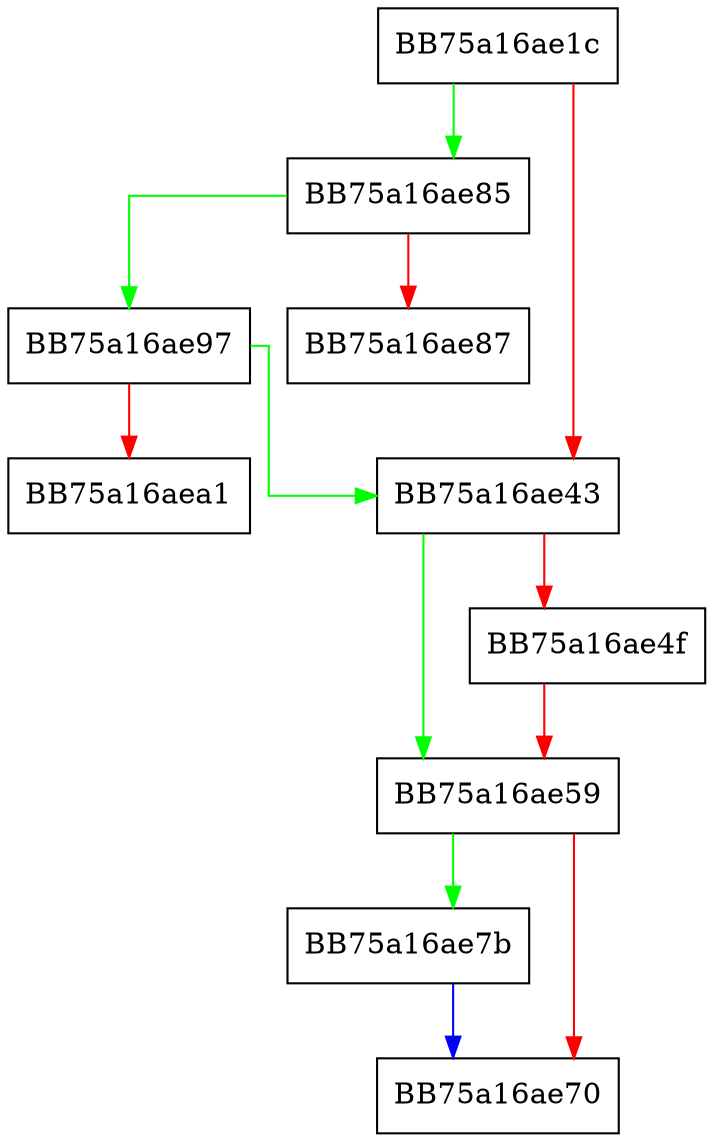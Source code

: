 digraph luaD_call {
  node [shape="box"];
  graph [splines=ortho];
  BB75a16ae1c -> BB75a16ae85 [color="green"];
  BB75a16ae1c -> BB75a16ae43 [color="red"];
  BB75a16ae43 -> BB75a16ae59 [color="green"];
  BB75a16ae43 -> BB75a16ae4f [color="red"];
  BB75a16ae4f -> BB75a16ae59 [color="red"];
  BB75a16ae59 -> BB75a16ae7b [color="green"];
  BB75a16ae59 -> BB75a16ae70 [color="red"];
  BB75a16ae7b -> BB75a16ae70 [color="blue"];
  BB75a16ae85 -> BB75a16ae97 [color="green"];
  BB75a16ae85 -> BB75a16ae87 [color="red"];
  BB75a16ae97 -> BB75a16ae43 [color="green"];
  BB75a16ae97 -> BB75a16aea1 [color="red"];
}